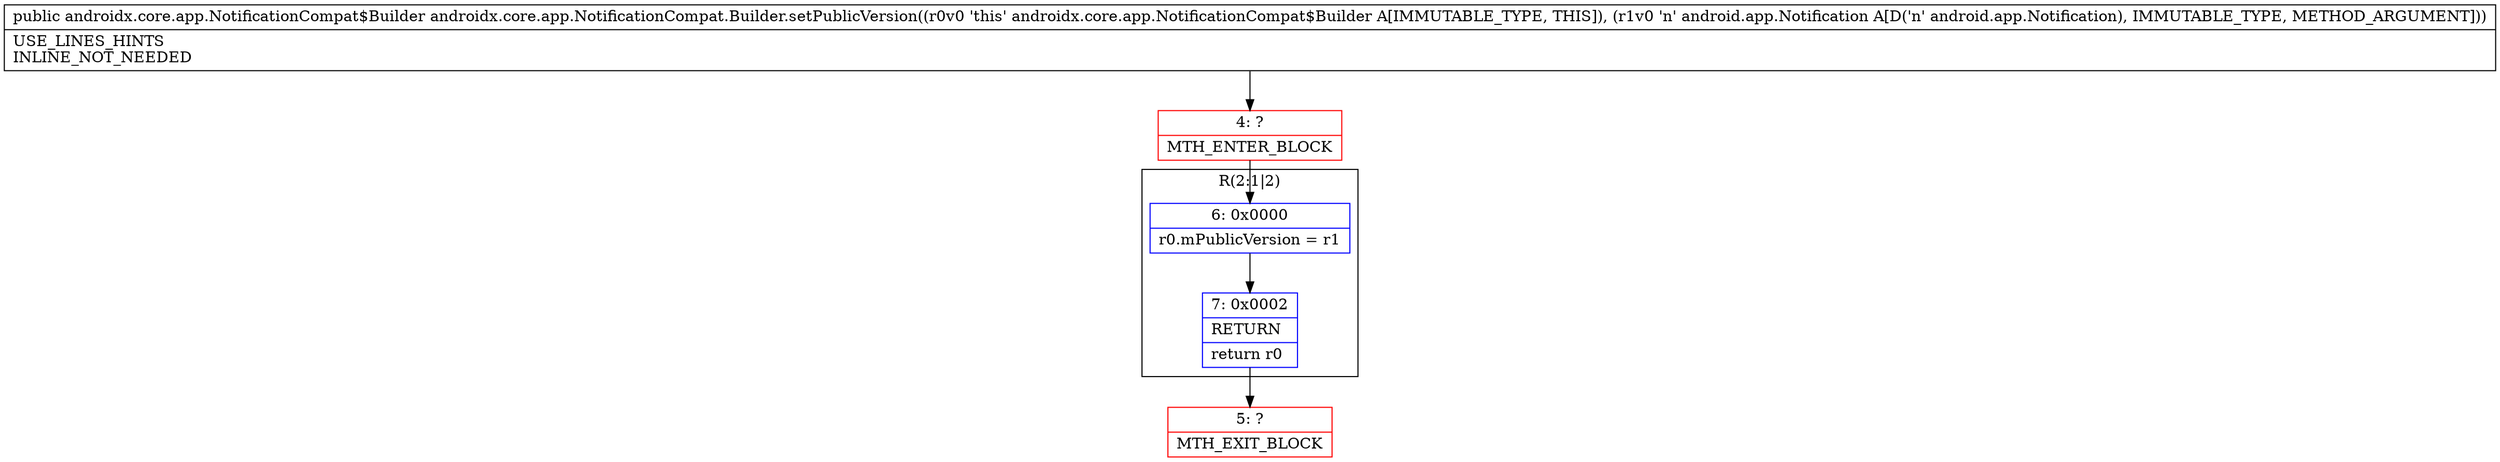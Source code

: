 digraph "CFG forandroidx.core.app.NotificationCompat.Builder.setPublicVersion(Landroid\/app\/Notification;)Landroidx\/core\/app\/NotificationCompat$Builder;" {
subgraph cluster_Region_360513284 {
label = "R(2:1|2)";
node [shape=record,color=blue];
Node_6 [shape=record,label="{6\:\ 0x0000|r0.mPublicVersion = r1\l}"];
Node_7 [shape=record,label="{7\:\ 0x0002|RETURN\l|return r0\l}"];
}
Node_4 [shape=record,color=red,label="{4\:\ ?|MTH_ENTER_BLOCK\l}"];
Node_5 [shape=record,color=red,label="{5\:\ ?|MTH_EXIT_BLOCK\l}"];
MethodNode[shape=record,label="{public androidx.core.app.NotificationCompat$Builder androidx.core.app.NotificationCompat.Builder.setPublicVersion((r0v0 'this' androidx.core.app.NotificationCompat$Builder A[IMMUTABLE_TYPE, THIS]), (r1v0 'n' android.app.Notification A[D('n' android.app.Notification), IMMUTABLE_TYPE, METHOD_ARGUMENT]))  | USE_LINES_HINTS\lINLINE_NOT_NEEDED\l}"];
MethodNode -> Node_4;Node_6 -> Node_7;
Node_7 -> Node_5;
Node_4 -> Node_6;
}

